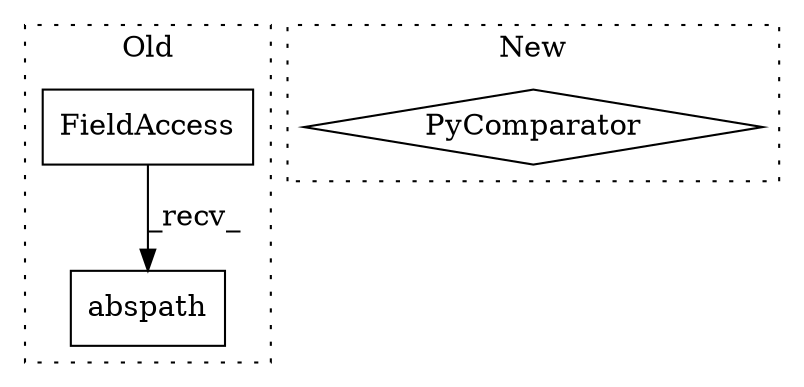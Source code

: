 digraph G {
subgraph cluster0 {
1 [label="abspath" a="32" s="875,894" l="8,1" shape="box"];
3 [label="FieldAccess" a="22" s="867" l="7" shape="box"];
label = "Old";
style="dotted";
}
subgraph cluster1 {
2 [label="PyComparator" a="113" s="2066" l="35" shape="diamond"];
label = "New";
style="dotted";
}
3 -> 1 [label="_recv_"];
}